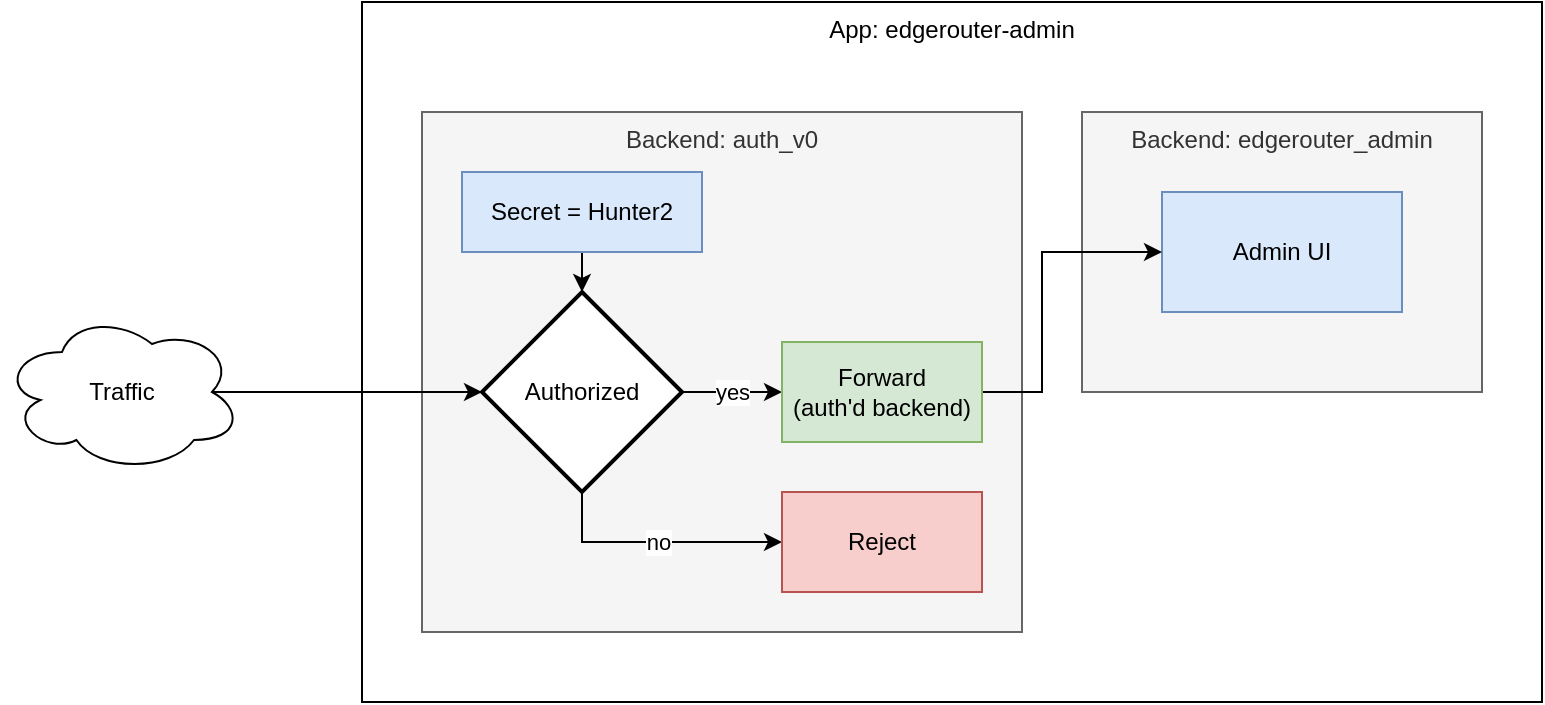 <mxfile version="12.7.0" type="device"><diagram id="trHPf3086zWrRF7ecioy" name="Page-1"><mxGraphModel dx="1235" dy="723" grid="1" gridSize="10" guides="1" tooltips="1" connect="1" arrows="1" fold="1" page="1" pageScale="1" pageWidth="850" pageHeight="1100" math="0" shadow="0"><root><mxCell id="0"/><mxCell id="1" parent="0"/><mxCell id="9P4HcAI3-n8SnW98dbTp-15" value="App: edgerouter-admin" style="rounded=0;whiteSpace=wrap;html=1;verticalAlign=top;" vertex="1" parent="1"><mxGeometry x="190" y="20" width="590" height="350" as="geometry"/></mxCell><mxCell id="9P4HcAI3-n8SnW98dbTp-1" value="Backend: auth_v0" style="rounded=0;whiteSpace=wrap;html=1;verticalAlign=top;fillColor=#f5f5f5;strokeColor=#666666;fontColor=#333333;" vertex="1" parent="1"><mxGeometry x="220" y="75" width="300" height="260" as="geometry"/></mxCell><mxCell id="9P4HcAI3-n8SnW98dbTp-8" style="edgeStyle=orthogonalEdgeStyle;rounded=0;orthogonalLoop=1;jettySize=auto;html=1;exitX=0.5;exitY=1;exitDx=0;exitDy=0;entryX=0.5;entryY=0;entryDx=0;entryDy=0;entryPerimeter=0;" edge="1" parent="1" source="9P4HcAI3-n8SnW98dbTp-2" target="9P4HcAI3-n8SnW98dbTp-7"><mxGeometry relative="1" as="geometry"/></mxCell><mxCell id="9P4HcAI3-n8SnW98dbTp-2" value="Secret = Hunter2" style="rounded=0;whiteSpace=wrap;html=1;fillColor=#dae8fc;strokeColor=#6c8ebf;" vertex="1" parent="1"><mxGeometry x="240" y="105" width="120" height="40" as="geometry"/></mxCell><mxCell id="9P4HcAI3-n8SnW98dbTp-3" value="Backend: edgerouter_admin" style="rounded=0;whiteSpace=wrap;html=1;verticalAlign=top;fillColor=#f5f5f5;strokeColor=#666666;fontColor=#333333;" vertex="1" parent="1"><mxGeometry x="550" y="75" width="200" height="140" as="geometry"/></mxCell><mxCell id="9P4HcAI3-n8SnW98dbTp-4" value="Admin UI" style="rounded=0;whiteSpace=wrap;html=1;fillColor=#dae8fc;strokeColor=#6c8ebf;" vertex="1" parent="1"><mxGeometry x="590" y="115" width="120" height="60" as="geometry"/></mxCell><mxCell id="9P4HcAI3-n8SnW98dbTp-12" value="yes" style="edgeStyle=orthogonalEdgeStyle;rounded=0;orthogonalLoop=1;jettySize=auto;html=1;exitX=1;exitY=0.5;exitDx=0;exitDy=0;exitPerimeter=0;entryX=0;entryY=0.5;entryDx=0;entryDy=0;" edge="1" parent="1" source="9P4HcAI3-n8SnW98dbTp-7" target="9P4HcAI3-n8SnW98dbTp-11"><mxGeometry relative="1" as="geometry"/></mxCell><mxCell id="9P4HcAI3-n8SnW98dbTp-13" value="no" style="edgeStyle=orthogonalEdgeStyle;rounded=0;orthogonalLoop=1;jettySize=auto;html=1;exitX=0.5;exitY=1;exitDx=0;exitDy=0;exitPerimeter=0;" edge="1" parent="1" source="9P4HcAI3-n8SnW98dbTp-7" target="9P4HcAI3-n8SnW98dbTp-10"><mxGeometry relative="1" as="geometry"/></mxCell><mxCell id="9P4HcAI3-n8SnW98dbTp-7" value="Authorized" style="strokeWidth=2;html=1;shape=mxgraph.flowchart.decision;whiteSpace=wrap;" vertex="1" parent="1"><mxGeometry x="250" y="165" width="100" height="100" as="geometry"/></mxCell><mxCell id="9P4HcAI3-n8SnW98dbTp-16" style="edgeStyle=orthogonalEdgeStyle;rounded=0;orthogonalLoop=1;jettySize=auto;html=1;exitX=0.875;exitY=0.5;exitDx=0;exitDy=0;exitPerimeter=0;entryX=0;entryY=0.5;entryDx=0;entryDy=0;entryPerimeter=0;" edge="1" parent="1" source="9P4HcAI3-n8SnW98dbTp-9" target="9P4HcAI3-n8SnW98dbTp-7"><mxGeometry relative="1" as="geometry"/></mxCell><mxCell id="9P4HcAI3-n8SnW98dbTp-9" value="Traffic" style="ellipse;shape=cloud;whiteSpace=wrap;html=1;" vertex="1" parent="1"><mxGeometry x="10" y="175" width="120" height="80" as="geometry"/></mxCell><mxCell id="9P4HcAI3-n8SnW98dbTp-10" value="Reject" style="rounded=0;whiteSpace=wrap;html=1;fillColor=#f8cecc;strokeColor=#b85450;" vertex="1" parent="1"><mxGeometry x="400" y="265" width="100" height="50" as="geometry"/></mxCell><mxCell id="9P4HcAI3-n8SnW98dbTp-14" style="edgeStyle=orthogonalEdgeStyle;rounded=0;orthogonalLoop=1;jettySize=auto;html=1;exitX=1;exitY=0.5;exitDx=0;exitDy=0;entryX=0;entryY=0.5;entryDx=0;entryDy=0;" edge="1" parent="1" source="9P4HcAI3-n8SnW98dbTp-11" target="9P4HcAI3-n8SnW98dbTp-4"><mxGeometry relative="1" as="geometry"><Array as="points"><mxPoint x="530" y="215"/><mxPoint x="530" y="145"/></Array></mxGeometry></mxCell><mxCell id="9P4HcAI3-n8SnW98dbTp-11" value="Forward&lt;br&gt;(auth'd backend)" style="rounded=0;whiteSpace=wrap;html=1;fillColor=#d5e8d4;strokeColor=#82b366;" vertex="1" parent="1"><mxGeometry x="400" y="190" width="100" height="50" as="geometry"/></mxCell></root></mxGraphModel></diagram></mxfile>